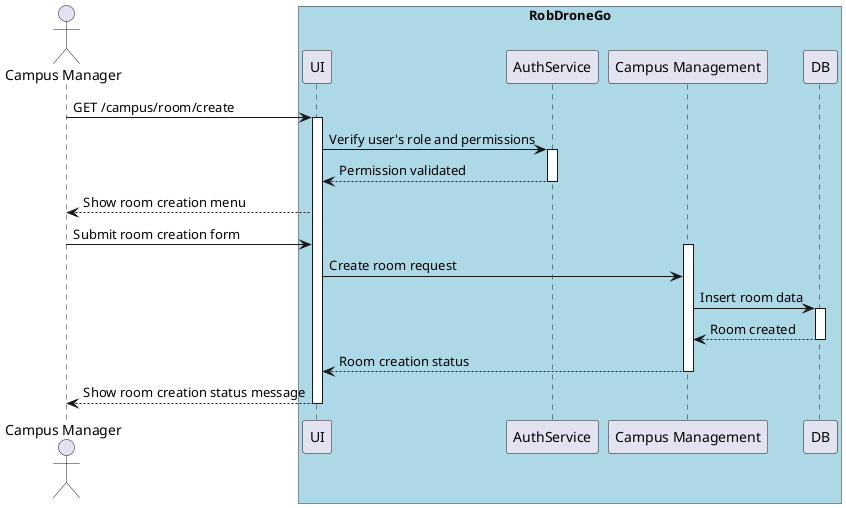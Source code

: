 @startuml SD Lv2

actor "Campus Manager" as campusManager
box "RobDroneGo" #LightBlue
    participant "UI" as campusUI
    participant "AuthService" as campusAPI
    participant "Campus Management" as campusManagement
    participant "DB" as DB
end box

campusManager -> campusUI : GET /campus/room/create
activate campusUI
        
        campusUI -> campusAPI : Verify user's role and permissions
        activate campusAPI
        campusUI <-- campusAPI : Permission validated
        deactivate campusAPI
        campusManager <-- campusUI: Show room creation menu
        campusManager -> campusUI: Submit room creation form

        activate campusManagement
        campusUI -> campusManagement : Create room request
    
        campusManagement-> DB : Insert room data
        activate DB
        DB --> campusManagement : Room created
        deactivate DB

    
        campusManagement --> campusUI : Room creation status
        deactivate campusManagement
    
campusManager <-- campusUI : Show room creation status message
deactivate campusUI

@enduml